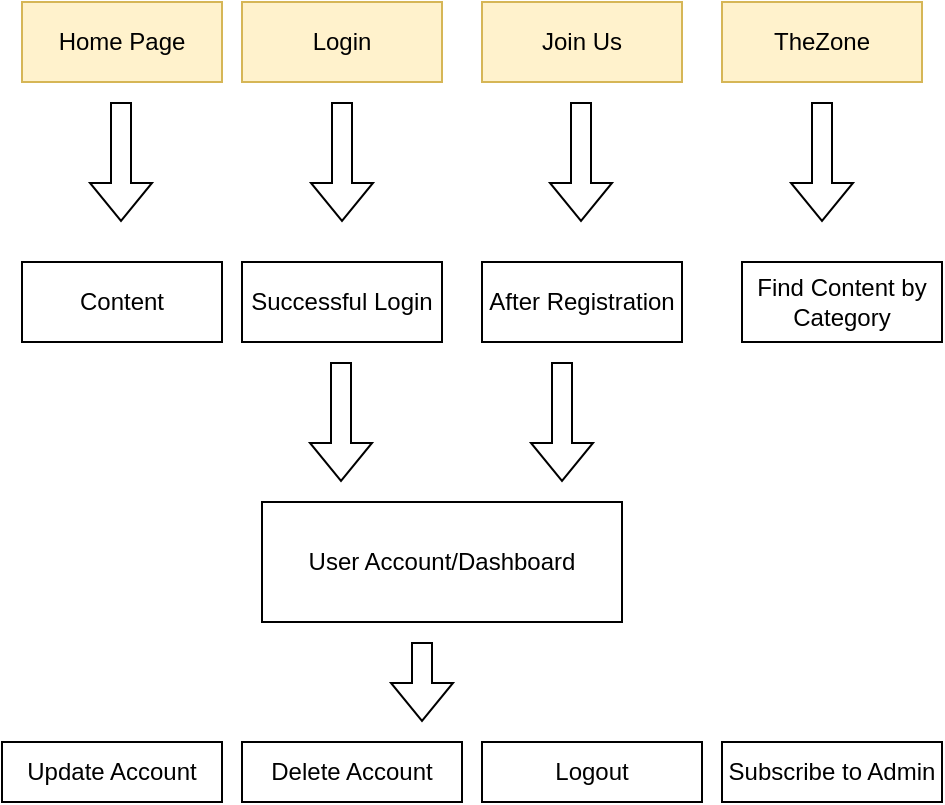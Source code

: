 <mxfile version="20.0.1" type="github">
  <diagram id="gvSKkbfNwhEAVcsit9nm" name="Page-1">
    <mxGraphModel dx="1422" dy="820" grid="1" gridSize="10" guides="1" tooltips="1" connect="1" arrows="1" fold="1" page="1" pageScale="1" pageWidth="850" pageHeight="1100" math="0" shadow="0">
      <root>
        <mxCell id="0" />
        <mxCell id="1" parent="0" />
        <mxCell id="Lgj8eQEdXFoymzmHhg29-1" value="Home Page" style="rounded=0;whiteSpace=wrap;html=1;fillColor=#fff2cc;strokeColor=#d6b656;" parent="1" vertex="1">
          <mxGeometry x="100" y="40" width="100" height="40" as="geometry" />
        </mxCell>
        <mxCell id="Lgj8eQEdXFoymzmHhg29-2" value="Login" style="rounded=0;whiteSpace=wrap;html=1;fillColor=#fff2cc;strokeColor=#d6b656;" parent="1" vertex="1">
          <mxGeometry x="210" y="40" width="100" height="40" as="geometry" />
        </mxCell>
        <mxCell id="Lgj8eQEdXFoymzmHhg29-3" value="Join Us" style="rounded=0;whiteSpace=wrap;html=1;fillColor=#fff2cc;strokeColor=#d6b656;" parent="1" vertex="1">
          <mxGeometry x="330" y="40" width="100" height="40" as="geometry" />
        </mxCell>
        <mxCell id="Lgj8eQEdXFoymzmHhg29-4" value="TheZone" style="rounded=0;whiteSpace=wrap;html=1;fillColor=#fff2cc;strokeColor=#d6b656;" parent="1" vertex="1">
          <mxGeometry x="450" y="40" width="100" height="40" as="geometry" />
        </mxCell>
        <mxCell id="Lgj8eQEdXFoymzmHhg29-5" value="Content" style="rounded=0;whiteSpace=wrap;html=1;" parent="1" vertex="1">
          <mxGeometry x="100" y="170" width="100" height="40" as="geometry" />
        </mxCell>
        <mxCell id="Lgj8eQEdXFoymzmHhg29-9" value="" style="shape=flexArrow;endArrow=classic;html=1;rounded=0;" parent="1" edge="1">
          <mxGeometry width="50" height="50" relative="1" as="geometry">
            <mxPoint x="149.5" y="90" as="sourcePoint" />
            <mxPoint x="149.5" y="150" as="targetPoint" />
          </mxGeometry>
        </mxCell>
        <mxCell id="Lgj8eQEdXFoymzmHhg29-10" value="" style="shape=flexArrow;endArrow=classic;html=1;rounded=0;" parent="1" edge="1">
          <mxGeometry width="50" height="50" relative="1" as="geometry">
            <mxPoint x="500" y="90" as="sourcePoint" />
            <mxPoint x="500" y="150" as="targetPoint" />
          </mxGeometry>
        </mxCell>
        <mxCell id="Lgj8eQEdXFoymzmHhg29-11" value="" style="shape=flexArrow;endArrow=classic;html=1;rounded=0;" parent="1" edge="1">
          <mxGeometry width="50" height="50" relative="1" as="geometry">
            <mxPoint x="379.5" y="90" as="sourcePoint" />
            <mxPoint x="379.5" y="150" as="targetPoint" />
          </mxGeometry>
        </mxCell>
        <mxCell id="Lgj8eQEdXFoymzmHhg29-12" value="" style="shape=flexArrow;endArrow=classic;html=1;rounded=0;" parent="1" edge="1">
          <mxGeometry width="50" height="50" relative="1" as="geometry">
            <mxPoint x="260" y="90" as="sourcePoint" />
            <mxPoint x="260" y="150" as="targetPoint" />
          </mxGeometry>
        </mxCell>
        <mxCell id="XuaBeWZKzAXTyO8e4Qta-1" value="Successful Login" style="rounded=0;whiteSpace=wrap;html=1;" parent="1" vertex="1">
          <mxGeometry x="210" y="170" width="100" height="40" as="geometry" />
        </mxCell>
        <mxCell id="XuaBeWZKzAXTyO8e4Qta-2" value="After Registration" style="rounded=0;whiteSpace=wrap;html=1;" parent="1" vertex="1">
          <mxGeometry x="330" y="170" width="100" height="40" as="geometry" />
        </mxCell>
        <mxCell id="XuaBeWZKzAXTyO8e4Qta-4" value="" style="shape=flexArrow;endArrow=classic;html=1;rounded=0;" parent="1" edge="1">
          <mxGeometry width="50" height="50" relative="1" as="geometry">
            <mxPoint x="259.5" y="220" as="sourcePoint" />
            <mxPoint x="259.5" y="280" as="targetPoint" />
          </mxGeometry>
        </mxCell>
        <mxCell id="XuaBeWZKzAXTyO8e4Qta-5" value="" style="shape=flexArrow;endArrow=classic;html=1;rounded=0;" parent="1" edge="1">
          <mxGeometry width="50" height="50" relative="1" as="geometry">
            <mxPoint x="370" y="220" as="sourcePoint" />
            <mxPoint x="370" y="280" as="targetPoint" />
          </mxGeometry>
        </mxCell>
        <mxCell id="XuaBeWZKzAXTyO8e4Qta-6" value="User Account/Dashboard" style="rounded=0;whiteSpace=wrap;html=1;" parent="1" vertex="1">
          <mxGeometry x="220" y="290" width="180" height="60" as="geometry" />
        </mxCell>
        <mxCell id="hYDIc72p4CeGcWEvr4Sk-1" value="Update Account" style="rounded=0;whiteSpace=wrap;html=1;" parent="1" vertex="1">
          <mxGeometry x="90" y="410" width="110" height="30" as="geometry" />
        </mxCell>
        <mxCell id="hYDIc72p4CeGcWEvr4Sk-2" value="Delete Account" style="rounded=0;whiteSpace=wrap;html=1;" parent="1" vertex="1">
          <mxGeometry x="210" y="410" width="110" height="30" as="geometry" />
        </mxCell>
        <mxCell id="hYDIc72p4CeGcWEvr4Sk-3" value="" style="shape=flexArrow;endArrow=classic;html=1;rounded=0;" parent="1" edge="1">
          <mxGeometry width="50" height="50" relative="1" as="geometry">
            <mxPoint x="300" y="360" as="sourcePoint" />
            <mxPoint x="300" y="400" as="targetPoint" />
          </mxGeometry>
        </mxCell>
        <mxCell id="hYDIc72p4CeGcWEvr4Sk-4" value="Logout" style="rounded=0;whiteSpace=wrap;html=1;" parent="1" vertex="1">
          <mxGeometry x="330" y="410" width="110" height="30" as="geometry" />
        </mxCell>
        <mxCell id="hYDIc72p4CeGcWEvr4Sk-5" value="Find Content by Category" style="rounded=0;whiteSpace=wrap;html=1;" parent="1" vertex="1">
          <mxGeometry x="460" y="170" width="100" height="40" as="geometry" />
        </mxCell>
        <mxCell id="hYDIc72p4CeGcWEvr4Sk-6" value="Subscribe to Admin" style="rounded=0;whiteSpace=wrap;html=1;" parent="1" vertex="1">
          <mxGeometry x="450" y="410" width="110" height="30" as="geometry" />
        </mxCell>
      </root>
    </mxGraphModel>
  </diagram>
</mxfile>
